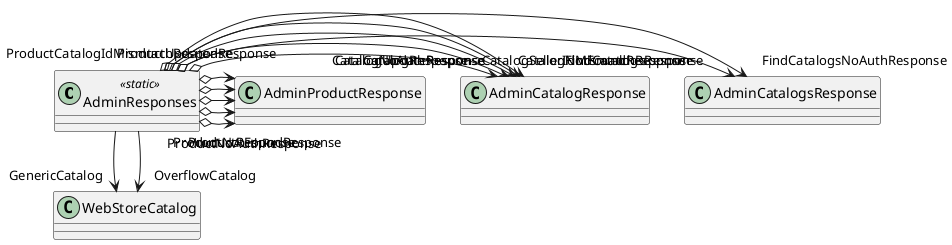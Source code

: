 @startuml
class AdminResponses <<static>> {
}
AdminResponses --> "GenericCatalog" WebStoreCatalog
AdminResponses --> "OverflowCatalog" WebStoreCatalog
AdminResponses o-> "FindCatalogsResponse" AdminCatalogsResponse
AdminResponses o-> "FindCatalogsNoAuthResponse" AdminCatalogsResponse
AdminResponses o-> "CatalogResponse" AdminCatalogResponse
AdminResponses o-> "CatalogNotFoundResponse" AdminCatalogResponse
AdminResponses o-> "CatalogNoAuthResponse" AdminCatalogResponse
AdminResponses o-> "CatalogUpdateResponse" AdminCatalogResponse
AdminResponses o-> "CatalogSellerIdMismatchResponse" AdminCatalogResponse
AdminResponses o-> "ProductResponse" AdminProductResponse
AdminResponses o-> "ProductNotFoundResponse" AdminProductResponse
AdminResponses o-> "ProductNoAuthResponse" AdminProductResponse
AdminResponses o-> "ProductUpdatedResponse" AdminProductResponse
AdminResponses o-> "ProductCatalogIdMismtachResponse" AdminProductResponse
@enduml
